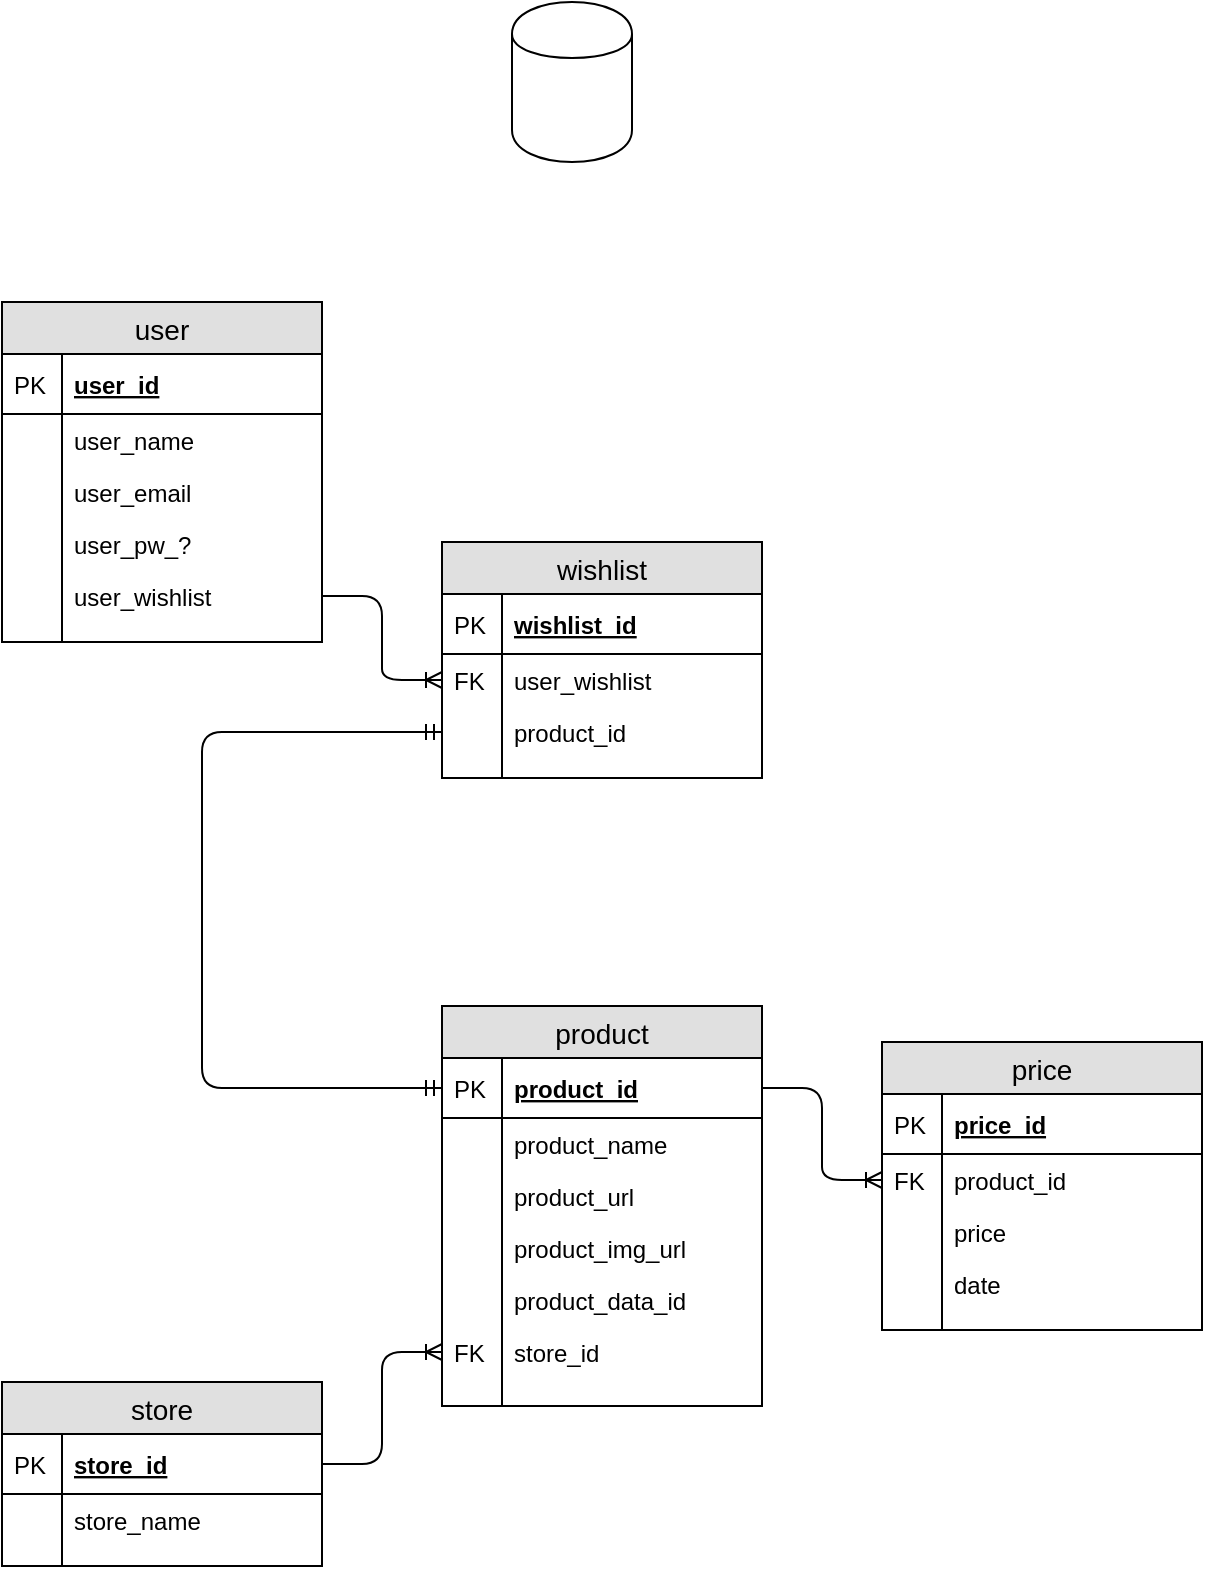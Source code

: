 <mxfile version="12.5.1" type="github">
  <diagram id="IozBpvBVkE6TsAe2Gaih" name="Page-1">
    <mxGraphModel dx="1422" dy="882" grid="1" gridSize="10" guides="1" tooltips="1" connect="1" arrows="1" fold="1" page="1" pageScale="1" pageWidth="850" pageHeight="1100" math="0" shadow="0">
      <root>
        <mxCell id="0"/>
        <mxCell id="1" parent="0"/>
        <mxCell id="CL3DpcyxF5yffTQsx4mZ-1" value="" style="shape=cylinder;whiteSpace=wrap;html=1;boundedLbl=1;backgroundOutline=1;" parent="1" vertex="1">
          <mxGeometry x="395" y="10" width="60" height="80" as="geometry"/>
        </mxCell>
        <mxCell id="CL3DpcyxF5yffTQsx4mZ-2" value="product" style="swimlane;fontStyle=0;childLayout=stackLayout;horizontal=1;startSize=26;fillColor=#e0e0e0;horizontalStack=0;resizeParent=1;resizeParentMax=0;resizeLast=0;collapsible=1;marginBottom=0;swimlaneFillColor=#ffffff;align=center;fontSize=14;" parent="1" vertex="1">
          <mxGeometry x="360" y="512" width="160" height="200" as="geometry"/>
        </mxCell>
        <mxCell id="CL3DpcyxF5yffTQsx4mZ-3" value="product_id" style="shape=partialRectangle;top=0;left=0;right=0;bottom=1;align=left;verticalAlign=middle;fillColor=none;spacingLeft=34;spacingRight=4;overflow=hidden;rotatable=0;points=[[0,0.5],[1,0.5]];portConstraint=eastwest;dropTarget=0;fontStyle=5;fontSize=12;" parent="CL3DpcyxF5yffTQsx4mZ-2" vertex="1">
          <mxGeometry y="26" width="160" height="30" as="geometry"/>
        </mxCell>
        <mxCell id="CL3DpcyxF5yffTQsx4mZ-4" value="PK" style="shape=partialRectangle;top=0;left=0;bottom=0;fillColor=none;align=left;verticalAlign=middle;spacingLeft=4;spacingRight=4;overflow=hidden;rotatable=0;points=[];portConstraint=eastwest;part=1;fontSize=12;" parent="CL3DpcyxF5yffTQsx4mZ-3" vertex="1" connectable="0">
          <mxGeometry width="30" height="30" as="geometry"/>
        </mxCell>
        <mxCell id="CL3DpcyxF5yffTQsx4mZ-5" value="product_name" style="shape=partialRectangle;top=0;left=0;right=0;bottom=0;align=left;verticalAlign=top;fillColor=none;spacingLeft=34;spacingRight=4;overflow=hidden;rotatable=0;points=[[0,0.5],[1,0.5]];portConstraint=eastwest;dropTarget=0;fontSize=12;" parent="CL3DpcyxF5yffTQsx4mZ-2" vertex="1">
          <mxGeometry y="56" width="160" height="26" as="geometry"/>
        </mxCell>
        <mxCell id="CL3DpcyxF5yffTQsx4mZ-6" value="" style="shape=partialRectangle;top=0;left=0;bottom=0;fillColor=none;align=left;verticalAlign=top;spacingLeft=4;spacingRight=4;overflow=hidden;rotatable=0;points=[];portConstraint=eastwest;part=1;fontSize=12;" parent="CL3DpcyxF5yffTQsx4mZ-5" vertex="1" connectable="0">
          <mxGeometry width="30" height="26" as="geometry"/>
        </mxCell>
        <mxCell id="CL3DpcyxF5yffTQsx4mZ-7" value="product_url" style="shape=partialRectangle;top=0;left=0;right=0;bottom=0;align=left;verticalAlign=top;fillColor=none;spacingLeft=34;spacingRight=4;overflow=hidden;rotatable=0;points=[[0,0.5],[1,0.5]];portConstraint=eastwest;dropTarget=0;fontSize=12;" parent="CL3DpcyxF5yffTQsx4mZ-2" vertex="1">
          <mxGeometry y="82" width="160" height="26" as="geometry"/>
        </mxCell>
        <mxCell id="CL3DpcyxF5yffTQsx4mZ-8" value="" style="shape=partialRectangle;top=0;left=0;bottom=0;fillColor=none;align=left;verticalAlign=top;spacingLeft=4;spacingRight=4;overflow=hidden;rotatable=0;points=[];portConstraint=eastwest;part=1;fontSize=12;" parent="CL3DpcyxF5yffTQsx4mZ-7" vertex="1" connectable="0">
          <mxGeometry width="30" height="26" as="geometry"/>
        </mxCell>
        <mxCell id="CL3DpcyxF5yffTQsx4mZ-9" value="product_img_url" style="shape=partialRectangle;top=0;left=0;right=0;bottom=0;align=left;verticalAlign=top;fillColor=none;spacingLeft=34;spacingRight=4;overflow=hidden;rotatable=0;points=[[0,0.5],[1,0.5]];portConstraint=eastwest;dropTarget=0;fontSize=12;" parent="CL3DpcyxF5yffTQsx4mZ-2" vertex="1">
          <mxGeometry y="108" width="160" height="26" as="geometry"/>
        </mxCell>
        <mxCell id="CL3DpcyxF5yffTQsx4mZ-10" value="" style="shape=partialRectangle;top=0;left=0;bottom=0;fillColor=none;align=left;verticalAlign=top;spacingLeft=4;spacingRight=4;overflow=hidden;rotatable=0;points=[];portConstraint=eastwest;part=1;fontSize=12;" parent="CL3DpcyxF5yffTQsx4mZ-9" vertex="1" connectable="0">
          <mxGeometry width="30" height="26" as="geometry"/>
        </mxCell>
        <mxCell id="CL3DpcyxF5yffTQsx4mZ-24" value="product_data_id" style="shape=partialRectangle;top=0;left=0;right=0;bottom=0;align=left;verticalAlign=top;fillColor=none;spacingLeft=34;spacingRight=4;overflow=hidden;rotatable=0;points=[[0,0.5],[1,0.5]];portConstraint=eastwest;dropTarget=0;fontSize=12;" parent="CL3DpcyxF5yffTQsx4mZ-2" vertex="1">
          <mxGeometry y="134" width="160" height="26" as="geometry"/>
        </mxCell>
        <mxCell id="CL3DpcyxF5yffTQsx4mZ-25" value="" style="shape=partialRectangle;top=0;left=0;bottom=0;fillColor=none;align=left;verticalAlign=top;spacingLeft=4;spacingRight=4;overflow=hidden;rotatable=0;points=[];portConstraint=eastwest;part=1;fontSize=12;" parent="CL3DpcyxF5yffTQsx4mZ-24" vertex="1" connectable="0">
          <mxGeometry width="30" height="26" as="geometry"/>
        </mxCell>
        <mxCell id="CL3DpcyxF5yffTQsx4mZ-42" value="store_id" style="shape=partialRectangle;top=0;left=0;right=0;bottom=0;align=left;verticalAlign=top;fillColor=none;spacingLeft=34;spacingRight=4;overflow=hidden;rotatable=0;points=[[0,0.5],[1,0.5]];portConstraint=eastwest;dropTarget=0;fontSize=12;" parent="CL3DpcyxF5yffTQsx4mZ-2" vertex="1">
          <mxGeometry y="160" width="160" height="26" as="geometry"/>
        </mxCell>
        <mxCell id="CL3DpcyxF5yffTQsx4mZ-43" value="FK" style="shape=partialRectangle;top=0;left=0;bottom=0;fillColor=none;align=left;verticalAlign=top;spacingLeft=4;spacingRight=4;overflow=hidden;rotatable=0;points=[];portConstraint=eastwest;part=1;fontSize=12;" parent="CL3DpcyxF5yffTQsx4mZ-42" vertex="1" connectable="0">
          <mxGeometry width="30" height="26" as="geometry"/>
        </mxCell>
        <mxCell id="CL3DpcyxF5yffTQsx4mZ-11" value="" style="shape=partialRectangle;top=0;left=0;right=0;bottom=0;align=left;verticalAlign=top;fillColor=none;spacingLeft=34;spacingRight=4;overflow=hidden;rotatable=0;points=[[0,0.5],[1,0.5]];portConstraint=eastwest;dropTarget=0;fontSize=12;" parent="CL3DpcyxF5yffTQsx4mZ-2" vertex="1">
          <mxGeometry y="186" width="160" height="14" as="geometry"/>
        </mxCell>
        <mxCell id="CL3DpcyxF5yffTQsx4mZ-12" value="" style="shape=partialRectangle;top=0;left=0;bottom=0;fillColor=none;align=left;verticalAlign=top;spacingLeft=4;spacingRight=4;overflow=hidden;rotatable=0;points=[];portConstraint=eastwest;part=1;fontSize=12;" parent="CL3DpcyxF5yffTQsx4mZ-11" vertex="1" connectable="0">
          <mxGeometry width="30" height="14" as="geometry"/>
        </mxCell>
        <mxCell id="CL3DpcyxF5yffTQsx4mZ-13" value="price" style="swimlane;fontStyle=0;childLayout=stackLayout;horizontal=1;startSize=26;fillColor=#e0e0e0;horizontalStack=0;resizeParent=1;resizeParentMax=0;resizeLast=0;collapsible=1;marginBottom=0;swimlaneFillColor=#ffffff;align=center;fontSize=14;" parent="1" vertex="1">
          <mxGeometry x="580" y="530" width="160" height="144" as="geometry"/>
        </mxCell>
        <mxCell id="CL3DpcyxF5yffTQsx4mZ-14" value="price_id" style="shape=partialRectangle;top=0;left=0;right=0;bottom=1;align=left;verticalAlign=middle;fillColor=none;spacingLeft=34;spacingRight=4;overflow=hidden;rotatable=0;points=[[0,0.5],[1,0.5]];portConstraint=eastwest;dropTarget=0;fontStyle=5;fontSize=12;" parent="CL3DpcyxF5yffTQsx4mZ-13" vertex="1">
          <mxGeometry y="26" width="160" height="30" as="geometry"/>
        </mxCell>
        <mxCell id="CL3DpcyxF5yffTQsx4mZ-15" value="PK" style="shape=partialRectangle;top=0;left=0;bottom=0;fillColor=none;align=left;verticalAlign=middle;spacingLeft=4;spacingRight=4;overflow=hidden;rotatable=0;points=[];portConstraint=eastwest;part=1;fontSize=12;" parent="CL3DpcyxF5yffTQsx4mZ-14" vertex="1" connectable="0">
          <mxGeometry width="30" height="30" as="geometry"/>
        </mxCell>
        <mxCell id="CL3DpcyxF5yffTQsx4mZ-16" value="product_id" style="shape=partialRectangle;top=0;left=0;right=0;bottom=0;align=left;verticalAlign=top;fillColor=none;spacingLeft=34;spacingRight=4;overflow=hidden;rotatable=0;points=[[0,0.5],[1,0.5]];portConstraint=eastwest;dropTarget=0;fontSize=12;" parent="CL3DpcyxF5yffTQsx4mZ-13" vertex="1">
          <mxGeometry y="56" width="160" height="26" as="geometry"/>
        </mxCell>
        <mxCell id="CL3DpcyxF5yffTQsx4mZ-17" value="FK" style="shape=partialRectangle;top=0;left=0;bottom=0;fillColor=none;align=left;verticalAlign=top;spacingLeft=4;spacingRight=4;overflow=hidden;rotatable=0;points=[];portConstraint=eastwest;part=1;fontSize=12;" parent="CL3DpcyxF5yffTQsx4mZ-16" vertex="1" connectable="0">
          <mxGeometry width="30" height="26" as="geometry"/>
        </mxCell>
        <mxCell id="CL3DpcyxF5yffTQsx4mZ-18" value="price" style="shape=partialRectangle;top=0;left=0;right=0;bottom=0;align=left;verticalAlign=top;fillColor=none;spacingLeft=34;spacingRight=4;overflow=hidden;rotatable=0;points=[[0,0.5],[1,0.5]];portConstraint=eastwest;dropTarget=0;fontSize=12;" parent="CL3DpcyxF5yffTQsx4mZ-13" vertex="1">
          <mxGeometry y="82" width="160" height="26" as="geometry"/>
        </mxCell>
        <mxCell id="CL3DpcyxF5yffTQsx4mZ-19" value="" style="shape=partialRectangle;top=0;left=0;bottom=0;fillColor=none;align=left;verticalAlign=top;spacingLeft=4;spacingRight=4;overflow=hidden;rotatable=0;points=[];portConstraint=eastwest;part=1;fontSize=12;" parent="CL3DpcyxF5yffTQsx4mZ-18" vertex="1" connectable="0">
          <mxGeometry width="30" height="26" as="geometry"/>
        </mxCell>
        <mxCell id="CL3DpcyxF5yffTQsx4mZ-20" value="date" style="shape=partialRectangle;top=0;left=0;right=0;bottom=0;align=left;verticalAlign=top;fillColor=none;spacingLeft=34;spacingRight=4;overflow=hidden;rotatable=0;points=[[0,0.5],[1,0.5]];portConstraint=eastwest;dropTarget=0;fontSize=12;" parent="CL3DpcyxF5yffTQsx4mZ-13" vertex="1">
          <mxGeometry y="108" width="160" height="26" as="geometry"/>
        </mxCell>
        <mxCell id="CL3DpcyxF5yffTQsx4mZ-21" value="" style="shape=partialRectangle;top=0;left=0;bottom=0;fillColor=none;align=left;verticalAlign=top;spacingLeft=4;spacingRight=4;overflow=hidden;rotatable=0;points=[];portConstraint=eastwest;part=1;fontSize=12;" parent="CL3DpcyxF5yffTQsx4mZ-20" vertex="1" connectable="0">
          <mxGeometry width="30" height="26" as="geometry"/>
        </mxCell>
        <mxCell id="CL3DpcyxF5yffTQsx4mZ-22" value="" style="shape=partialRectangle;top=0;left=0;right=0;bottom=0;align=left;verticalAlign=top;fillColor=none;spacingLeft=34;spacingRight=4;overflow=hidden;rotatable=0;points=[[0,0.5],[1,0.5]];portConstraint=eastwest;dropTarget=0;fontSize=12;" parent="CL3DpcyxF5yffTQsx4mZ-13" vertex="1">
          <mxGeometry y="134" width="160" height="10" as="geometry"/>
        </mxCell>
        <mxCell id="CL3DpcyxF5yffTQsx4mZ-23" value="" style="shape=partialRectangle;top=0;left=0;bottom=0;fillColor=none;align=left;verticalAlign=top;spacingLeft=4;spacingRight=4;overflow=hidden;rotatable=0;points=[];portConstraint=eastwest;part=1;fontSize=12;" parent="CL3DpcyxF5yffTQsx4mZ-22" vertex="1" connectable="0">
          <mxGeometry width="30" height="10" as="geometry"/>
        </mxCell>
        <mxCell id="CL3DpcyxF5yffTQsx4mZ-30" value="" style="edgeStyle=entityRelationEdgeStyle;fontSize=12;html=1;endArrow=ERoneToMany;exitX=1;exitY=0.5;exitDx=0;exitDy=0;entryX=0;entryY=0.5;entryDx=0;entryDy=0;" parent="1" source="CL3DpcyxF5yffTQsx4mZ-3" target="CL3DpcyxF5yffTQsx4mZ-16" edge="1">
          <mxGeometry width="100" height="100" relative="1" as="geometry">
            <mxPoint x="540" y="357" as="sourcePoint"/>
            <mxPoint x="640" y="257" as="targetPoint"/>
          </mxGeometry>
        </mxCell>
        <mxCell id="CL3DpcyxF5yffTQsx4mZ-31" value="store" style="swimlane;fontStyle=0;childLayout=stackLayout;horizontal=1;startSize=26;fillColor=#e0e0e0;horizontalStack=0;resizeParent=1;resizeParentMax=0;resizeLast=0;collapsible=1;marginBottom=0;swimlaneFillColor=#ffffff;align=center;fontSize=14;" parent="1" vertex="1">
          <mxGeometry x="140" y="700" width="160" height="92" as="geometry"/>
        </mxCell>
        <mxCell id="CL3DpcyxF5yffTQsx4mZ-32" value="store_id" style="shape=partialRectangle;top=0;left=0;right=0;bottom=1;align=left;verticalAlign=middle;fillColor=none;spacingLeft=34;spacingRight=4;overflow=hidden;rotatable=0;points=[[0,0.5],[1,0.5]];portConstraint=eastwest;dropTarget=0;fontStyle=5;fontSize=12;" parent="CL3DpcyxF5yffTQsx4mZ-31" vertex="1">
          <mxGeometry y="26" width="160" height="30" as="geometry"/>
        </mxCell>
        <mxCell id="CL3DpcyxF5yffTQsx4mZ-33" value="PK" style="shape=partialRectangle;top=0;left=0;bottom=0;fillColor=none;align=left;verticalAlign=middle;spacingLeft=4;spacingRight=4;overflow=hidden;rotatable=0;points=[];portConstraint=eastwest;part=1;fontSize=12;" parent="CL3DpcyxF5yffTQsx4mZ-32" vertex="1" connectable="0">
          <mxGeometry width="30" height="30" as="geometry"/>
        </mxCell>
        <mxCell id="CL3DpcyxF5yffTQsx4mZ-34" value="store_name" style="shape=partialRectangle;top=0;left=0;right=0;bottom=0;align=left;verticalAlign=top;fillColor=none;spacingLeft=34;spacingRight=4;overflow=hidden;rotatable=0;points=[[0,0.5],[1,0.5]];portConstraint=eastwest;dropTarget=0;fontSize=12;" parent="CL3DpcyxF5yffTQsx4mZ-31" vertex="1">
          <mxGeometry y="56" width="160" height="26" as="geometry"/>
        </mxCell>
        <mxCell id="CL3DpcyxF5yffTQsx4mZ-35" value="" style="shape=partialRectangle;top=0;left=0;bottom=0;fillColor=none;align=left;verticalAlign=top;spacingLeft=4;spacingRight=4;overflow=hidden;rotatable=0;points=[];portConstraint=eastwest;part=1;fontSize=12;" parent="CL3DpcyxF5yffTQsx4mZ-34" vertex="1" connectable="0">
          <mxGeometry width="30" height="26" as="geometry"/>
        </mxCell>
        <mxCell id="CL3DpcyxF5yffTQsx4mZ-40" value="" style="shape=partialRectangle;top=0;left=0;right=0;bottom=0;align=left;verticalAlign=top;fillColor=none;spacingLeft=34;spacingRight=4;overflow=hidden;rotatable=0;points=[[0,0.5],[1,0.5]];portConstraint=eastwest;dropTarget=0;fontSize=12;" parent="CL3DpcyxF5yffTQsx4mZ-31" vertex="1">
          <mxGeometry y="82" width="160" height="10" as="geometry"/>
        </mxCell>
        <mxCell id="CL3DpcyxF5yffTQsx4mZ-41" value="" style="shape=partialRectangle;top=0;left=0;bottom=0;fillColor=none;align=left;verticalAlign=top;spacingLeft=4;spacingRight=4;overflow=hidden;rotatable=0;points=[];portConstraint=eastwest;part=1;fontSize=12;" parent="CL3DpcyxF5yffTQsx4mZ-40" vertex="1" connectable="0">
          <mxGeometry width="30" height="10" as="geometry"/>
        </mxCell>
        <mxCell id="CL3DpcyxF5yffTQsx4mZ-44" value="" style="edgeStyle=entityRelationEdgeStyle;fontSize=12;html=1;endArrow=ERoneToMany;exitX=1;exitY=0.5;exitDx=0;exitDy=0;entryX=0;entryY=0.5;entryDx=0;entryDy=0;" parent="1" source="CL3DpcyxF5yffTQsx4mZ-32" target="CL3DpcyxF5yffTQsx4mZ-42" edge="1">
          <mxGeometry width="100" height="100" relative="1" as="geometry">
            <mxPoint x="350" y="672" as="sourcePoint"/>
            <mxPoint x="450" y="572" as="targetPoint"/>
          </mxGeometry>
        </mxCell>
        <mxCell id="CL3DpcyxF5yffTQsx4mZ-45" value="user" style="swimlane;fontStyle=0;childLayout=stackLayout;horizontal=1;startSize=26;fillColor=#e0e0e0;horizontalStack=0;resizeParent=1;resizeParentMax=0;resizeLast=0;collapsible=1;marginBottom=0;swimlaneFillColor=#ffffff;align=center;fontSize=14;" parent="1" vertex="1">
          <mxGeometry x="140" y="160" width="160" height="170" as="geometry"/>
        </mxCell>
        <mxCell id="CL3DpcyxF5yffTQsx4mZ-46" value="user_id" style="shape=partialRectangle;top=0;left=0;right=0;bottom=1;align=left;verticalAlign=middle;fillColor=none;spacingLeft=34;spacingRight=4;overflow=hidden;rotatable=0;points=[[0,0.5],[1,0.5]];portConstraint=eastwest;dropTarget=0;fontStyle=5;fontSize=12;" parent="CL3DpcyxF5yffTQsx4mZ-45" vertex="1">
          <mxGeometry y="26" width="160" height="30" as="geometry"/>
        </mxCell>
        <mxCell id="CL3DpcyxF5yffTQsx4mZ-47" value="PK" style="shape=partialRectangle;top=0;left=0;bottom=0;fillColor=none;align=left;verticalAlign=middle;spacingLeft=4;spacingRight=4;overflow=hidden;rotatable=0;points=[];portConstraint=eastwest;part=1;fontSize=12;" parent="CL3DpcyxF5yffTQsx4mZ-46" vertex="1" connectable="0">
          <mxGeometry width="30" height="30" as="geometry"/>
        </mxCell>
        <mxCell id="CL3DpcyxF5yffTQsx4mZ-48" value="user_name" style="shape=partialRectangle;top=0;left=0;right=0;bottom=0;align=left;verticalAlign=top;fillColor=none;spacingLeft=34;spacingRight=4;overflow=hidden;rotatable=0;points=[[0,0.5],[1,0.5]];portConstraint=eastwest;dropTarget=0;fontSize=12;" parent="CL3DpcyxF5yffTQsx4mZ-45" vertex="1">
          <mxGeometry y="56" width="160" height="26" as="geometry"/>
        </mxCell>
        <mxCell id="CL3DpcyxF5yffTQsx4mZ-49" value="" style="shape=partialRectangle;top=0;left=0;bottom=0;fillColor=none;align=left;verticalAlign=top;spacingLeft=4;spacingRight=4;overflow=hidden;rotatable=0;points=[];portConstraint=eastwest;part=1;fontSize=12;" parent="CL3DpcyxF5yffTQsx4mZ-48" vertex="1" connectable="0">
          <mxGeometry width="30" height="26" as="geometry"/>
        </mxCell>
        <mxCell id="CL3DpcyxF5yffTQsx4mZ-50" value="user_email" style="shape=partialRectangle;top=0;left=0;right=0;bottom=0;align=left;verticalAlign=top;fillColor=none;spacingLeft=34;spacingRight=4;overflow=hidden;rotatable=0;points=[[0,0.5],[1,0.5]];portConstraint=eastwest;dropTarget=0;fontSize=12;" parent="CL3DpcyxF5yffTQsx4mZ-45" vertex="1">
          <mxGeometry y="82" width="160" height="26" as="geometry"/>
        </mxCell>
        <mxCell id="CL3DpcyxF5yffTQsx4mZ-51" value="" style="shape=partialRectangle;top=0;left=0;bottom=0;fillColor=none;align=left;verticalAlign=top;spacingLeft=4;spacingRight=4;overflow=hidden;rotatable=0;points=[];portConstraint=eastwest;part=1;fontSize=12;" parent="CL3DpcyxF5yffTQsx4mZ-50" vertex="1" connectable="0">
          <mxGeometry width="30" height="26" as="geometry"/>
        </mxCell>
        <mxCell id="CL3DpcyxF5yffTQsx4mZ-52" value="user_pw_?" style="shape=partialRectangle;top=0;left=0;right=0;bottom=0;align=left;verticalAlign=top;fillColor=none;spacingLeft=34;spacingRight=4;overflow=hidden;rotatable=0;points=[[0,0.5],[1,0.5]];portConstraint=eastwest;dropTarget=0;fontSize=12;" parent="CL3DpcyxF5yffTQsx4mZ-45" vertex="1">
          <mxGeometry y="108" width="160" height="26" as="geometry"/>
        </mxCell>
        <mxCell id="CL3DpcyxF5yffTQsx4mZ-53" value="" style="shape=partialRectangle;top=0;left=0;bottom=0;fillColor=none;align=left;verticalAlign=top;spacingLeft=4;spacingRight=4;overflow=hidden;rotatable=0;points=[];portConstraint=eastwest;part=1;fontSize=12;" parent="CL3DpcyxF5yffTQsx4mZ-52" vertex="1" connectable="0">
          <mxGeometry width="30" height="26" as="geometry"/>
        </mxCell>
        <mxCell id="CL3DpcyxF5yffTQsx4mZ-56" value="user_wishlist" style="shape=partialRectangle;top=0;left=0;right=0;bottom=0;align=left;verticalAlign=top;fillColor=none;spacingLeft=34;spacingRight=4;overflow=hidden;rotatable=0;points=[[0,0.5],[1,0.5]];portConstraint=eastwest;dropTarget=0;fontSize=12;" parent="CL3DpcyxF5yffTQsx4mZ-45" vertex="1">
          <mxGeometry y="134" width="160" height="26" as="geometry"/>
        </mxCell>
        <mxCell id="CL3DpcyxF5yffTQsx4mZ-57" value="" style="shape=partialRectangle;top=0;left=0;bottom=0;fillColor=none;align=left;verticalAlign=top;spacingLeft=4;spacingRight=4;overflow=hidden;rotatable=0;points=[];portConstraint=eastwest;part=1;fontSize=12;" parent="CL3DpcyxF5yffTQsx4mZ-56" vertex="1" connectable="0">
          <mxGeometry width="30" height="26" as="geometry"/>
        </mxCell>
        <mxCell id="CL3DpcyxF5yffTQsx4mZ-54" value="" style="shape=partialRectangle;top=0;left=0;right=0;bottom=0;align=left;verticalAlign=top;fillColor=none;spacingLeft=34;spacingRight=4;overflow=hidden;rotatable=0;points=[[0,0.5],[1,0.5]];portConstraint=eastwest;dropTarget=0;fontSize=12;" parent="CL3DpcyxF5yffTQsx4mZ-45" vertex="1">
          <mxGeometry y="160" width="160" height="10" as="geometry"/>
        </mxCell>
        <mxCell id="CL3DpcyxF5yffTQsx4mZ-55" value="" style="shape=partialRectangle;top=0;left=0;bottom=0;fillColor=none;align=left;verticalAlign=top;spacingLeft=4;spacingRight=4;overflow=hidden;rotatable=0;points=[];portConstraint=eastwest;part=1;fontSize=12;" parent="CL3DpcyxF5yffTQsx4mZ-54" vertex="1" connectable="0">
          <mxGeometry width="30" height="10" as="geometry"/>
        </mxCell>
        <mxCell id="CL3DpcyxF5yffTQsx4mZ-58" value="wishlist" style="swimlane;fontStyle=0;childLayout=stackLayout;horizontal=1;startSize=26;fillColor=#e0e0e0;horizontalStack=0;resizeParent=1;resizeParentMax=0;resizeLast=0;collapsible=1;marginBottom=0;swimlaneFillColor=#ffffff;align=center;fontSize=14;" parent="1" vertex="1">
          <mxGeometry x="360" y="280" width="160" height="118" as="geometry"/>
        </mxCell>
        <mxCell id="CL3DpcyxF5yffTQsx4mZ-59" value="wishlist_id" style="shape=partialRectangle;top=0;left=0;right=0;bottom=1;align=left;verticalAlign=middle;fillColor=none;spacingLeft=34;spacingRight=4;overflow=hidden;rotatable=0;points=[[0,0.5],[1,0.5]];portConstraint=eastwest;dropTarget=0;fontStyle=5;fontSize=12;" parent="CL3DpcyxF5yffTQsx4mZ-58" vertex="1">
          <mxGeometry y="26" width="160" height="30" as="geometry"/>
        </mxCell>
        <mxCell id="CL3DpcyxF5yffTQsx4mZ-60" value="PK" style="shape=partialRectangle;top=0;left=0;bottom=0;fillColor=none;align=left;verticalAlign=middle;spacingLeft=4;spacingRight=4;overflow=hidden;rotatable=0;points=[];portConstraint=eastwest;part=1;fontSize=12;" parent="CL3DpcyxF5yffTQsx4mZ-59" vertex="1" connectable="0">
          <mxGeometry width="30" height="30" as="geometry"/>
        </mxCell>
        <mxCell id="CL3DpcyxF5yffTQsx4mZ-61" value="user_wishlist" style="shape=partialRectangle;top=0;left=0;right=0;bottom=0;align=left;verticalAlign=top;fillColor=none;spacingLeft=34;spacingRight=4;overflow=hidden;rotatable=0;points=[[0,0.5],[1,0.5]];portConstraint=eastwest;dropTarget=0;fontSize=12;" parent="CL3DpcyxF5yffTQsx4mZ-58" vertex="1">
          <mxGeometry y="56" width="160" height="26" as="geometry"/>
        </mxCell>
        <mxCell id="CL3DpcyxF5yffTQsx4mZ-62" value="FK" style="shape=partialRectangle;top=0;left=0;bottom=0;fillColor=none;align=left;verticalAlign=top;spacingLeft=4;spacingRight=4;overflow=hidden;rotatable=0;points=[];portConstraint=eastwest;part=1;fontSize=12;" parent="CL3DpcyxF5yffTQsx4mZ-61" vertex="1" connectable="0">
          <mxGeometry width="30" height="26" as="geometry"/>
        </mxCell>
        <mxCell id="CL3DpcyxF5yffTQsx4mZ-63" value="product_id" style="shape=partialRectangle;top=0;left=0;right=0;bottom=0;align=left;verticalAlign=top;fillColor=none;spacingLeft=34;spacingRight=4;overflow=hidden;rotatable=0;points=[[0,0.5],[1,0.5]];portConstraint=eastwest;dropTarget=0;fontSize=12;" parent="CL3DpcyxF5yffTQsx4mZ-58" vertex="1">
          <mxGeometry y="82" width="160" height="26" as="geometry"/>
        </mxCell>
        <mxCell id="CL3DpcyxF5yffTQsx4mZ-64" value="" style="shape=partialRectangle;top=0;left=0;bottom=0;fillColor=none;align=left;verticalAlign=top;spacingLeft=4;spacingRight=4;overflow=hidden;rotatable=0;points=[];portConstraint=eastwest;part=1;fontSize=12;" parent="CL3DpcyxF5yffTQsx4mZ-63" vertex="1" connectable="0">
          <mxGeometry width="30" height="26" as="geometry"/>
        </mxCell>
        <mxCell id="CL3DpcyxF5yffTQsx4mZ-67" value="" style="shape=partialRectangle;top=0;left=0;right=0;bottom=0;align=left;verticalAlign=top;fillColor=none;spacingLeft=34;spacingRight=4;overflow=hidden;rotatable=0;points=[[0,0.5],[1,0.5]];portConstraint=eastwest;dropTarget=0;fontSize=12;" parent="CL3DpcyxF5yffTQsx4mZ-58" vertex="1">
          <mxGeometry y="108" width="160" height="10" as="geometry"/>
        </mxCell>
        <mxCell id="CL3DpcyxF5yffTQsx4mZ-68" value="" style="shape=partialRectangle;top=0;left=0;bottom=0;fillColor=none;align=left;verticalAlign=top;spacingLeft=4;spacingRight=4;overflow=hidden;rotatable=0;points=[];portConstraint=eastwest;part=1;fontSize=12;" parent="CL3DpcyxF5yffTQsx4mZ-67" vertex="1" connectable="0">
          <mxGeometry width="30" height="10" as="geometry"/>
        </mxCell>
        <mxCell id="edzPyeh1VOuXezbgAviC-2" value="" style="edgeStyle=entityRelationEdgeStyle;fontSize=12;html=1;endArrow=ERoneToMany;exitX=1;exitY=0.5;exitDx=0;exitDy=0;entryX=0;entryY=0.5;entryDx=0;entryDy=0;" edge="1" parent="1" source="CL3DpcyxF5yffTQsx4mZ-56" target="CL3DpcyxF5yffTQsx4mZ-61">
          <mxGeometry width="100" height="100" relative="1" as="geometry">
            <mxPoint x="110" y="440" as="sourcePoint"/>
            <mxPoint x="210" y="340" as="targetPoint"/>
          </mxGeometry>
        </mxCell>
        <mxCell id="edzPyeh1VOuXezbgAviC-3" value="" style="fontSize=12;html=1;endArrow=ERmandOne;startArrow=ERmandOne;entryX=0;entryY=0.5;entryDx=0;entryDy=0;exitX=0;exitY=0.5;exitDx=0;exitDy=0;edgeStyle=orthogonalEdgeStyle;" edge="1" parent="1" source="CL3DpcyxF5yffTQsx4mZ-3" target="CL3DpcyxF5yffTQsx4mZ-63">
          <mxGeometry width="100" height="100" relative="1" as="geometry">
            <mxPoint x="280" y="550" as="sourcePoint"/>
            <mxPoint x="610" y="340" as="targetPoint"/>
            <Array as="points">
              <mxPoint x="240" y="553"/>
              <mxPoint x="240" y="375"/>
            </Array>
          </mxGeometry>
        </mxCell>
      </root>
    </mxGraphModel>
  </diagram>
</mxfile>
